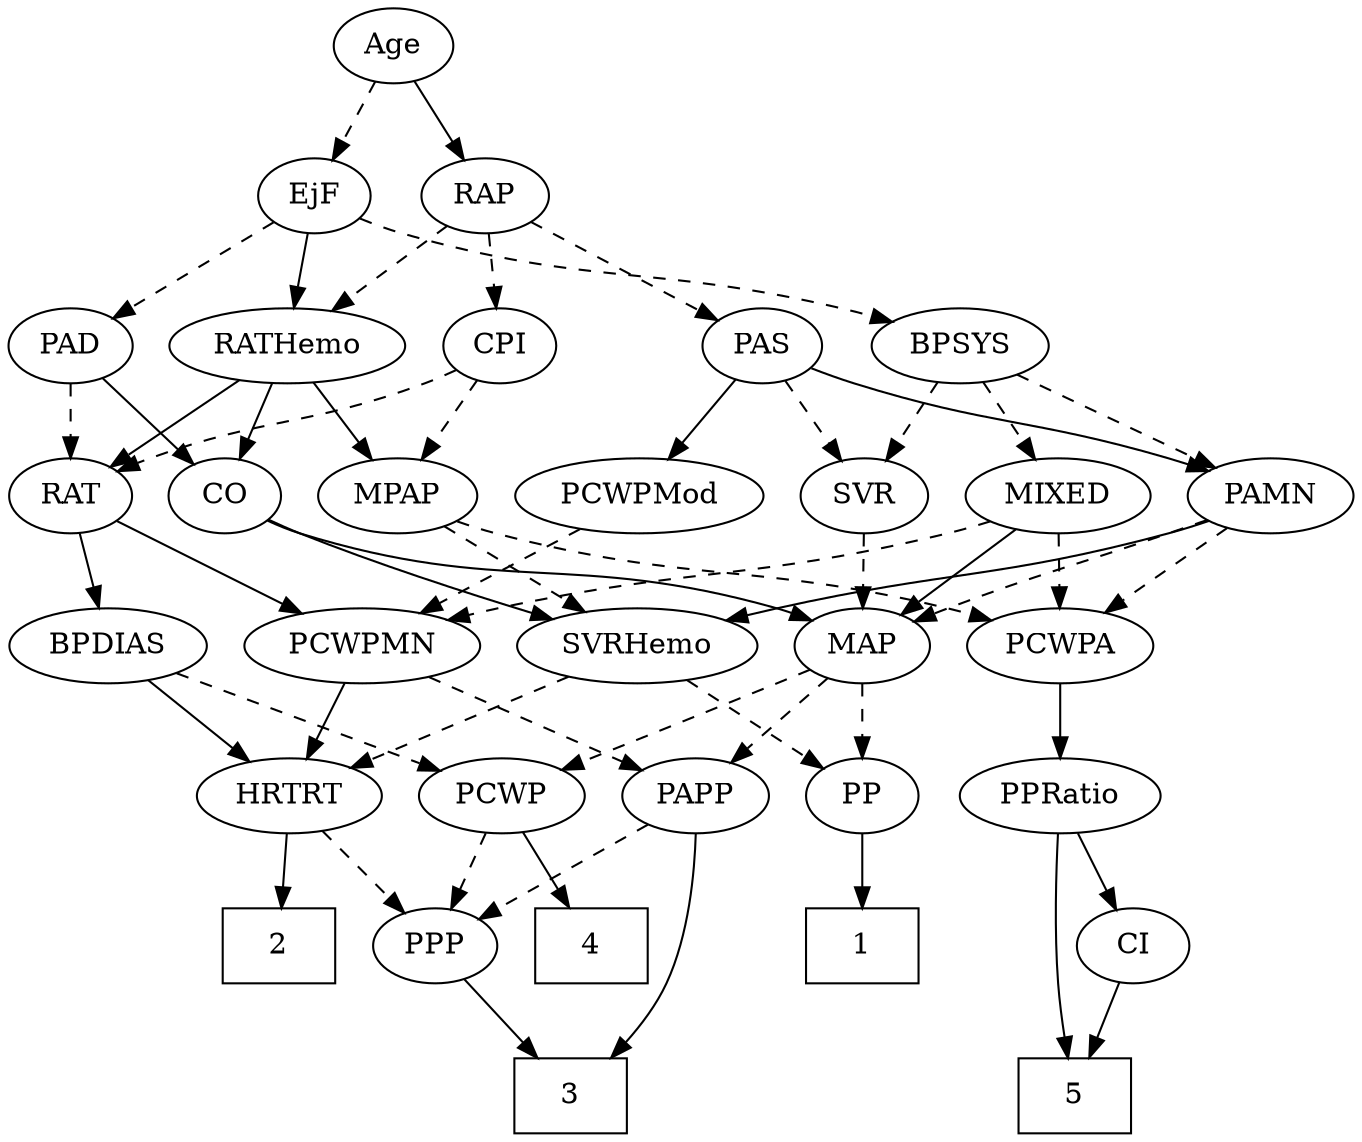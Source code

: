 strict digraph {
	graph [bb="0,0,599.89,540"];
	node [label="\N"];
	1	[height=0.5,
		pos="205.3,90",
		shape=box,
		width=0.75];
	2	[height=0.5,
		pos="471.3,90",
		shape=box,
		width=0.75];
	3	[height=0.5,
		pos="299.3,18",
		shape=box,
		width=0.75];
	4	[height=0.5,
		pos="399.3,90",
		shape=box,
		width=0.75];
	5	[height=0.5,
		pos="106.3,18",
		shape=box,
		width=0.75];
	Age	[height=0.5,
		pos="427.3,522",
		width=0.75];
	EjF	[height=0.5,
		pos="469.3,450",
		width=0.75];
	Age -> EjF	[pos="e,459.51,467.31 436.83,505.12 441.96,496.56 448.42,485.8 454.22,476.13",
		style=dashed];
	RAP	[height=0.5,
		pos="391.3,450",
		width=0.77632];
	Age -> RAP	[pos="e,399.85,467.63 418.95,504.76 414.65,496.4 409.3,486.02 404.47,476.61",
		style=solid];
	BPSYS	[height=0.5,
		pos="167.3,378",
		width=1.0471];
	EjF -> BPSYS	[pos="e,202.02,385.19 447.45,439.03 441.34,436.49 434.63,433.94 428.3,432 388.51,419.83 275.66,398.58 212.15,387.03",
		style=dashed];
	PAD	[height=0.5,
		pos="571.3,378",
		width=0.79437];
	EjF -> PAD	[pos="e,552.53,391.88 487.53,436.49 503.29,425.67 526.29,409.89 544.2,397.6",
		style=dashed];
	RATHemo	[height=0.5,
		pos="475.3,378",
		width=1.3721];
	EjF -> RATHemo	[pos="e,473.83,396.1 470.78,431.7 471.44,423.98 472.24,414.71 472.97,406.11",
		style=solid];
	PAS	[height=0.5,
		pos="300.3,378",
		width=0.75];
	RAP -> PAS	[pos="e,317.48,392.22 373.75,435.5 360.07,424.98 340.88,410.22 325.54,398.42",
		style=dashed];
	RAP -> RATHemo	[pos="e,456.39,394.76 407.89,435.17 419.45,425.54 435.13,412.47 448.45,401.37",
		style=dashed];
	CPI	[height=0.5,
		pos="381.3,378",
		width=0.75];
	RAP -> CPI	[pos="e,383.76,396.28 388.88,432.05 387.77,424.35 386.44,415.03 385.21,406.36",
		style=dashed];
	MIXED	[height=0.5,
		pos="40.296,306",
		width=1.1193];
	PCWPA	[height=0.5,
		pos="115.3,234",
		width=1.1555];
	MIXED -> PCWPA	[pos="e,98.439,250.73 56.941,289.46 66.97,280.11 79.915,268.02 91.065,257.62",
		style=dashed];
	PCWPMN	[height=0.5,
		pos="304.3,234",
		width=1.3902];
	MIXED -> PCWPMN	[pos="e,266.93,246.1 70.455,293.97 76.648,291.86 83.153,289.77 89.296,288 157.67,268.31 176.42,269.86 245.3,252 249.13,251.01 253.1,249.94 \
257.08,248.85",
		style=dashed];
	MAP	[height=0.5,
		pos="205.3,234",
		width=0.84854];
	MIXED -> MAP	[pos="e,181.39,245.48 68.865,293.11 94.432,282.43 132.92,266.29 166.3,252 168.13,251.21 170.01,250.41 171.91,249.59",
		style=solid];
	MPAP	[height=0.5,
		pos="419.3,306",
		width=0.97491];
	MPAP -> PCWPA	[pos="e,146.01,246.29 393.06,293.88 387.28,291.71 381.14,289.61 375.3,288 284.01,262.81 257.08,275.31 165.3,252 162.14,251.2 158.9,250.29 \
155.66,249.33",
		style=dashed];
	SVRHemo	[height=0.5,
		pos="422.3,234",
		width=1.3902];
	MPAP -> SVRHemo	[pos="e,421.56,252.1 420.04,287.7 420.37,279.98 420.77,270.71 421.13,262.11",
		style=dashed];
	BPSYS -> MIXED	[pos="e,64.943,320.58 143.41,363.83 123.79,353.02 95.78,337.58 73.902,325.52",
		style=dashed];
	PAMN	[height=0.5,
		pos="208.3,306",
		width=1.011];
	BPSYS -> PAMN	[pos="e,198.65,323.47 177.01,360.41 181.91,352.04 187.97,341.71 193.44,332.37",
		style=dashed];
	SVR	[height=0.5,
		pos="126.3,306",
		width=0.77632];
	BPSYS -> SVR	[pos="e,135.66,322.99 157.58,360.41 152.56,351.83 146.32,341.19 140.75,331.67",
		style=dashed];
	CO	[height=0.5,
		pos="571.3,306",
		width=0.75];
	PAD -> CO	[pos="e,571.3,324.1 571.3,359.7 571.3,351.98 571.3,342.71 571.3,334.11",
		style=solid];
	RAT	[height=0.5,
		pos="499.3,306",
		width=0.75827];
	PAD -> RAT	[pos="e,514.2,321.49 556.38,362.5 546.34,352.73 532.92,339.69 521.62,328.7",
		style=dashed];
	CO -> SVRHemo	[pos="e,451.57,248.71 549.98,294.92 545.15,292.64 540.05,290.24 535.3,288 510.53,276.35 482.7,263.29 460.85,253.05",
		style=solid];
	CO -> MAP	[pos="e,228.18,246.01 550.8,293.95 545.84,291.67 540.47,289.5 535.3,288 410.56,251.82 370.72,285.73 245.3,252 242.81,251.33 240.28,250.54 \
237.75,249.67",
		style=solid];
	PAS -> PAMN	[pos="e,227.43,321.56 282.99,363.83 269.64,353.68 250.92,339.43 235.56,327.74",
		style=solid];
	PAS -> SVR	[pos="e,148.11,317.29 276.85,368.43 249.43,358.29 202.76,340.68 163.3,324 161.44,323.22 159.54,322.4 157.63,321.56",
		style=dashed];
	PCWPMod	[height=0.5,
		pos="314.3,306",
		width=1.4443];
	PAS -> PCWPMod	[pos="e,310.84,324.28 303.69,360.05 305.23,352.35 307.09,343.03 308.82,334.36",
		style=solid];
	PAMN -> PCWPA	[pos="e,135.18,249.97 189.03,290.5 175.86,280.59 158.2,267.29 143.47,256.2",
		style=dashed];
	PAMN -> SVRHemo	[pos="e,384.84,246.07 236.29,294.14 241.9,292.04 247.77,289.91 253.3,288 294.17,273.88 341.13,259.28 375.16,248.99",
		style=solid];
	PAMN -> MAP	[pos="e,206.03,252.1 207.55,287.7 207.22,279.98 206.83,270.71 206.46,262.11",
		style=dashed];
	RATHemo -> MPAP	[pos="e,432.09,322.99 462.03,360.41 455.02,351.66 446.3,340.75 438.56,331.08",
		style=solid];
	RATHemo -> CO	[pos="e,553.59,319.91 496.6,361.46 510.92,351.03 529.88,337.2 545.11,326.09",
		style=solid];
	RATHemo -> RAT	[pos="e,493.54,323.79 481.11,360.05 483.85,352.06 487.18,342.33 490.25,333.4",
		style=solid];
	CPI -> MPAP	[pos="e,410.27,323.63 390.11,360.76 394.65,352.4 400.29,342.02 405.4,332.61",
		style=dashed];
	CPI -> RAT	[pos="e,479.39,318.81 400.78,365.44 419.8,354.16 448.95,336.87 470.61,324.02",
		style=dashed];
	RAT -> PCWPMN	[pos="e,341.7,246.08 478.16,294.51 473.33,292.25 468.17,289.96 463.3,288 426.38,273.19 383.55,259.09 351.65,249.15",
		style=solid];
	BPDIAS	[height=0.5,
		pos="532.3,234",
		width=1.1735];
	RAT -> BPDIAS	[pos="e,524.3,251.96 507.12,288.41 510.96,280.25 515.69,270.22 520.01,261.07",
		style=solid];
	SVR -> MAP	[pos="e,189.06,249.38 142.28,290.83 153.56,280.84 168.85,267.29 181.55,256.04",
		style=dashed];
	PCWPMod -> PCWPMN	[pos="e,306.74,252.1 311.82,287.7 310.72,279.98 309.4,270.71 308.17,262.11",
		style=dashed];
	PPRatio	[height=0.5,
		pos="115.3,162",
		width=1.1013];
	PCWPA -> PPRatio	[pos="e,115.3,180.1 115.3,215.7 115.3,207.98 115.3,198.71 115.3,190.11",
		style=solid];
	PAPP	[height=0.5,
		pos="282.3,162",
		width=0.88464];
	PCWPMN -> PAPP	[pos="e,287.57,179.79 298.97,216.05 296.46,208.06 293.4,198.33 290.59,189.4",
		style=dashed];
	HRTRT	[height=0.5,
		pos="460.3,162",
		width=1.1013];
	PCWPMN -> HRTRT	[pos="e,433.18,175.17 334.37,219.5 359.96,208.02 396.77,191.51 423.99,179.29",
		style=solid];
	PP	[height=0.5,
		pos="205.3,162",
		width=0.75];
	SVRHemo -> PP	[pos="e,226.38,173.63 384.45,222.08 333.43,207.34 248.13,182.59 241.3,180 239.45,179.3 237.58,178.55 235.69,177.76",
		style=dashed];
	SVRHemo -> HRTRT	[pos="e,451.18,179.79 431.5,216.05 435.93,207.89 441.34,197.91 446.28,188.82",
		style=dashed];
	PCWP	[height=0.5,
		pos="367.3,162",
		width=0.97491];
	BPDIAS -> PCWP	[pos="e,393.53,174.13 503.56,220.81 475.56,208.93 432.94,190.85 402.83,178.08",
		style=dashed];
	BPDIAS -> HRTRT	[pos="e,476.57,178.82 515.96,217.12 506.48,207.9 494.37,196.13 483.87,185.92",
		style=solid];
	MAP -> PP	[pos="e,205.3,180.1 205.3,215.7 205.3,207.98 205.3,198.71 205.3,190.11",
		style=dashed];
	MAP -> PCWP	[pos="e,341.42,174.18 229.2,222.67 256.4,210.92 301.07,191.61 332.22,178.16",
		style=dashed];
	MAP -> PAPP	[pos="e,266.1,177.73 221.25,218.5 232.02,208.71 246.42,195.61 258.53,184.6",
		style=dashed];
	PP -> 1	[pos="e,205.3,108.1 205.3,143.7 205.3,135.98 205.3,126.71 205.3,118.11",
		style=solid];
	PPP	[height=0.5,
		pos="327.3,90",
		width=0.75];
	PPP -> 3	[pos="e,306.28,36.447 320.66,72.411 317.48,64.454 313.59,54.722 310,45.756",
		style=solid];
	PPRatio -> 5	[pos="e,109.5,36.116 115.81,143.91 116.18,125.96 116.31,96.952 114.3,72 113.61,63.522 112.4,54.341 111.12,46.04",
		style=solid];
	CI	[height=0.5,
		pos="78.296,90",
		width=0.75];
	PPRatio -> CI	[pos="e,87.002,107.47 106.53,144.41 102.1,136.04 96.643,125.71 91.706,116.37",
		style=solid];
	PCWP -> 4	[pos="e,391.32,108.45 374.88,144.41 378.52,136.45 382.97,126.72 387.07,117.76",
		style=solid];
	PCWP -> PPP	[pos="e,336.43,106.99 357.82,144.41 352.97,135.92 346.96,125.41 341.56,115.96",
		style=dashed];
	CI -> 5	[pos="e,99.318,36.447 84.932,72.411 88.115,64.454 92.008,54.722 95.594,45.756",
		style=solid];
	PAPP -> 3	[pos="e,296.49,36.156 283.77,143.91 285.38,125.97 288.15,96.962 291.3,72 292.36,63.561 293.68,54.391 294.95,46.089",
		style=solid];
	PAPP -> PPP	[pos="e,316.92,107.15 292.73,144.76 298.3,136.11 305.26,125.27 311.48,115.6",
		style=dashed];
	HRTRT -> 2	[pos="e,468.61,108.1 463.02,143.7 464.23,135.98 465.68,126.71 467.04,118.11",
		style=solid];
	HRTRT -> PPP	[pos="e,347.84,101.81 435.28,147.83 412.96,136.09 380.26,118.87 356.7,106.47",
		style=dashed];
}
